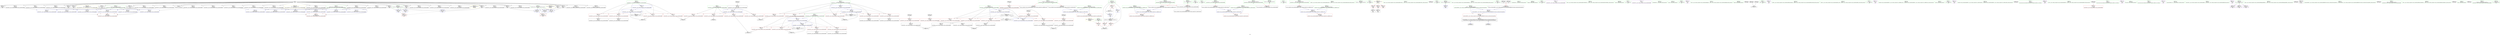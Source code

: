 digraph "SVFG" {
	label="SVFG";

	Node0x55e0c18171b0 [shape=record,color=grey,label="{NodeID: 0\nNullPtr}"];
	Node0x55e0c18171b0 -> Node0x55e0c197ceb0[style=solid];
	Node0x55e0c18171b0 -> Node0x55e0c197cfb0[style=solid];
	Node0x55e0c18171b0 -> Node0x55e0c197d080[style=solid];
	Node0x55e0c18171b0 -> Node0x55e0c197d150[style=solid];
	Node0x55e0c18171b0 -> Node0x55e0c197d220[style=solid];
	Node0x55e0c18171b0 -> Node0x55e0c197d2f0[style=solid];
	Node0x55e0c18171b0 -> Node0x55e0c197d3c0[style=solid];
	Node0x55e0c18171b0 -> Node0x55e0c197d490[style=solid];
	Node0x55e0c18171b0 -> Node0x55e0c197d560[style=solid];
	Node0x55e0c18171b0 -> Node0x55e0c197d630[style=solid];
	Node0x55e0c18171b0 -> Node0x55e0c197d700[style=solid];
	Node0x55e0c18171b0 -> Node0x55e0c197d7d0[style=solid];
	Node0x55e0c18171b0 -> Node0x55e0c197d8a0[style=solid];
	Node0x55e0c18171b0 -> Node0x55e0c197d970[style=solid];
	Node0x55e0c18171b0 -> Node0x55e0c197da40[style=solid];
	Node0x55e0c18171b0 -> Node0x55e0c197db10[style=solid];
	Node0x55e0c18171b0 -> Node0x55e0c197dbe0[style=solid];
	Node0x55e0c18171b0 -> Node0x55e0c197dcb0[style=solid];
	Node0x55e0c18171b0 -> Node0x55e0c197dd80[style=solid];
	Node0x55e0c18171b0 -> Node0x55e0c197de50[style=solid];
	Node0x55e0c18171b0 -> Node0x55e0c197df20[style=solid];
	Node0x55e0c18171b0 -> Node0x55e0c197dff0[style=solid];
	Node0x55e0c18171b0 -> Node0x55e0c197e0c0[style=solid];
	Node0x55e0c18171b0 -> Node0x55e0c197e190[style=solid];
	Node0x55e0c18171b0 -> Node0x55e0c197e260[style=solid];
	Node0x55e0c18171b0 -> Node0x55e0c197e330[style=solid];
	Node0x55e0c18171b0 -> Node0x55e0c197e400[style=solid];
	Node0x55e0c18171b0 -> Node0x55e0c197b410[style=solid];
	Node0x55e0c18171b0 -> Node0x55e0c197b4e0[style=solid];
	Node0x55e0c18171b0 -> Node0x55e0c197b5b0[style=solid];
	Node0x55e0c18171b0 -> Node0x55e0c197b680[style=solid];
	Node0x55e0c18171b0 -> Node0x55e0c197b750[style=solid];
	Node0x55e0c197e670 [shape=record,color=blue,label="{NodeID: 194\n36\<--234\ni12\<--inc62\n_Z5solveNSt7__cxx1112basic_stringIcSt11char_traitsIcESaIcEEE\n}"];
	Node0x55e0c197e670 -> Node0x55e0c1981da0[style=dashed];
	Node0x55e0c197e670 -> Node0x55e0c1981e70[style=dashed];
	Node0x55e0c197e670 -> Node0x55e0c1981f40[style=dashed];
	Node0x55e0c197e670 -> Node0x55e0c1982010[style=dashed];
	Node0x55e0c197e670 -> Node0x55e0c19820e0[style=dashed];
	Node0x55e0c197e670 -> Node0x55e0c197e670[style=dashed];
	Node0x55e0c197e670 -> Node0x55e0c199e7c0[style=dashed];
	Node0x55e0c197b020 [shape=record,color=black,label="{NodeID: 111\n144\<--143\nconv32\<--\n_Z5solveNSt7__cxx1112basic_stringIcSt11char_traitsIcESaIcEEE\n}"];
	Node0x55e0c197b020 -> Node0x55e0c198dff0[style=solid];
	Node0x55e0c19798f0 [shape=record,color=green,label="{NodeID: 28\n52\<--53\nref.tmp47\<--ref.tmp47_field_insensitive\n_Z5solveNSt7__cxx1112basic_stringIcSt11char_traitsIcESaIcEEE\n|{<s0>21|<s1>22}}"];
	Node0x55e0c19798f0:s0 -> Node0x55e0c19b3d10[style=solid,color=red];
	Node0x55e0c19798f0:s1 -> Node0x55e0c19b4150[style=solid,color=red];
	Node0x55e0c19817f0 [shape=record,color=red,label="{NodeID: 139\n115\<--32\n\<--mx\n_Z5solveNSt7__cxx1112basic_stringIcSt11char_traitsIcESaIcEEE\n}"];
	Node0x55e0c19817f0 -> Node0x55e0c197ae80[style=solid];
	Node0x55e0c197c300 [shape=record,color=green,label="{NodeID: 56\n327\<--328\ntc\<--tc_field_insensitive\nmain\n}"];
	Node0x55e0c197c300 -> Node0x55e0c1982f80[style=solid];
	Node0x55e0c197c300 -> Node0x55e0c1983050[style=solid];
	Node0x55e0c197c300 -> Node0x55e0c1983120[style=solid];
	Node0x55e0c197c300 -> Node0x55e0c197eb50[style=solid];
	Node0x55e0c197c300 -> Node0x55e0c197f100[style=solid];
	Node0x55e0c19b3f30 [shape=record,color=black,label="{NodeID: 416\n293 = PHI(54, )\n2nd arg _ZStplIcSt11char_traitsIcESaIcEENSt7__cxx1112basic_stringIT_T0_T1_EERKS8_OS8_ }"];
	Node0x55e0c19b3f30 -> Node0x55e0c197e9b0[style=solid];
	Node0x55e0c1982eb0 [shape=record,color=red,label="{NodeID: 167\n357\<--323\n\<--T\nmain\n}"];
	Node0x55e0c1982eb0 -> Node0x55e0c198e470[style=solid];
	Node0x55e0c197db10 [shape=record,color=black,label="{NodeID: 84\n214\<--3\n\<--dummyVal\n_Z5solveNSt7__cxx1112basic_stringIcSt11char_traitsIcESaIcEEE\n}"];
	Node0x55e0c197db10 -> Node0x55e0c1984230[style=solid];
	Node0x55e0c195d500 [shape=record,color=green,label="{NodeID: 1\n4\<--1\n.str\<--dummyObj\nGlob }"];
	Node0x55e0c197e740 [shape=record,color=blue,label="{NodeID: 195\n274\<--272\n__lhs.addr\<--__lhs\n_ZStplIcSt11char_traitsIcESaIcEENSt7__cxx1112basic_stringIT_T0_T1_EEOS8_RKS8_\n}"];
	Node0x55e0c197e740 -> Node0x55e0c1982b70[style=dashed];
	Node0x55e0c197b0f0 [shape=record,color=black,label="{NodeID: 112\n146\<--145\nconv33\<--\n_Z5solveNSt7__cxx1112basic_stringIcSt11char_traitsIcESaIcEEE\n}"];
	Node0x55e0c197b0f0 -> Node0x55e0c198dff0[style=solid];
	Node0x55e0c19799c0 [shape=record,color=green,label="{NodeID: 29\n54\<--55\nref.tmp48\<--ref.tmp48_field_insensitive\n_Z5solveNSt7__cxx1112basic_stringIcSt11char_traitsIcESaIcEEE\n|{<s0>20|<s1>21}}"];
	Node0x55e0c19799c0:s0 -> Node0x55e0c19b3470[style=solid,color=red];
	Node0x55e0c19799c0:s1 -> Node0x55e0c19b3f30[style=solid,color=red];
	Node0x55e0c19818c0 [shape=record,color=red,label="{NodeID: 140\n145\<--32\n\<--mx\n_Z5solveNSt7__cxx1112basic_stringIcSt11char_traitsIcESaIcEEE\n}"];
	Node0x55e0c19818c0 -> Node0x55e0c197b0f0[style=solid];
	Node0x55e0c197c3d0 [shape=record,color=green,label="{NodeID: 57\n329\<--330\nres\<--res_field_insensitive\nmain\n|{<s0>46}}"];
	Node0x55e0c197c3d0:s0 -> Node0x55e0c19b3470[style=solid,color=red];
	Node0x55e0c19b4040 [shape=record,color=black,label="{NodeID: 417\n271 = PHI(28, )\n0th arg _ZStplIcSt11char_traitsIcESaIcEENSt7__cxx1112basic_stringIT_T0_T1_EEOS8_RKS8_ }"];
	Node0x55e0c198d770 [shape=record,color=grey,label="{NodeID: 334\n415 = Binary(414, 65, )\n}"];
	Node0x55e0c198d770 -> Node0x55e0c197f100[style=solid];
	Node0x55e0c1982f80 [shape=record,color=red,label="{NodeID: 168\n356\<--327\n\<--tc\nmain\n}"];
	Node0x55e0c1982f80 -> Node0x55e0c198e470[style=solid];
	Node0x55e0c197dbe0 [shape=record,color=black,label="{NodeID: 85\n217\<--3\n\<--dummyVal\n_Z5solveNSt7__cxx1112basic_stringIcSt11char_traitsIcESaIcEEE\n}"];
	Node0x55e0c195d590 [shape=record,color=green,label="{NodeID: 2\n6\<--1\n.str.1\<--dummyObj\nGlob }"];
	Node0x55e0c197e810 [shape=record,color=blue,label="{NodeID: 196\n276\<--273\n__rhs.addr\<--__rhs\n_ZStplIcSt11char_traitsIcESaIcEENSt7__cxx1112basic_stringIT_T0_T1_EEOS8_RKS8_\n}"];
	Node0x55e0c197e810 -> Node0x55e0c1982c40[style=dashed];
	Node0x55e0c197b1c0 [shape=record,color=black,label="{NodeID: 113\n175\<--174\nconv38\<--\n_Z5solveNSt7__cxx1112basic_stringIcSt11char_traitsIcESaIcEEE\n}"];
	Node0x55e0c1979a90 [shape=record,color=green,label="{NodeID: 30\n56\<--57\nagg.tmp\<--agg.tmp_field_insensitive\n_Z5solveNSt7__cxx1112basic_stringIcSt11char_traitsIcESaIcEEE\n|{<s0>20}}"];
	Node0x55e0c1979a90:s0 -> Node0x55e0c19b37a0[style=solid,color=red];
	Node0x55e0c1981990 [shape=record,color=red,label="{NodeID: 141\n149\<--32\n\<--mx\n_Z5solveNSt7__cxx1112basic_stringIcSt11char_traitsIcESaIcEEE\n}"];
	Node0x55e0c197c4a0 [shape=record,color=green,label="{NodeID: 58\n331\<--332\nagg.tmp\<--agg.tmp_field_insensitive\nmain\n|{<s0>46}}"];
	Node0x55e0c197c4a0:s0 -> Node0x55e0c19b37a0[style=solid,color=red];
	Node0x55e0c19b4150 [shape=record,color=black,label="{NodeID: 418\n272 = PHI(52, )\n1st arg _ZStplIcSt11char_traitsIcESaIcEENSt7__cxx1112basic_stringIT_T0_T1_EEOS8_RKS8_ }"];
	Node0x55e0c19b4150 -> Node0x55e0c197e740[style=solid];
	Node0x55e0c198d870 [shape=record,color=grey,label="{NodeID: 335\n234 = Binary(233, 65, )\n}"];
	Node0x55e0c198d870 -> Node0x55e0c197e670[style=solid];
	Node0x55e0c1983050 [shape=record,color=red,label="{NodeID: 169\n404\<--327\n\<--tc\nmain\n}"];
	Node0x55e0c197dcb0 [shape=record,color=black,label="{NodeID: 86\n218\<--3\n\<--dummyVal\n_Z5solveNSt7__cxx1112basic_stringIcSt11char_traitsIcESaIcEEE\n}"];
	Node0x55e0c197dcb0 -> Node0x55e0c197e4d0[style=solid];
	Node0x55e0c195e9c0 [shape=record,color=green,label="{NodeID: 3\n8\<--1\n.str.2\<--dummyObj\nGlob }"];
	Node0x55e0c197e8e0 [shape=record,color=blue,label="{NodeID: 197\n294\<--292\n__lhs.addr\<--__lhs\n_ZStplIcSt11char_traitsIcESaIcEENSt7__cxx1112basic_stringIT_T0_T1_EERKS8_OS8_\n}"];
	Node0x55e0c197e8e0 -> Node0x55e0c1982d10[style=dashed];
	Node0x55e0c197b290 [shape=record,color=black,label="{NodeID: 114\n186\<--185\nconv49\<--\n_Z5solveNSt7__cxx1112basic_stringIcSt11char_traitsIcESaIcEEE\n}"];
	Node0x55e0c1979b60 [shape=record,color=green,label="{NodeID: 31\n59\<--60\n_ZNKSt7__cxx1112basic_stringIcSt11char_traitsIcESaIcEE4sizeEv\<--_ZNKSt7__cxx1112basic_stringIcSt11char_traitsIcESaIcEE4sizeEv_field_insensitive\n}"];
	Node0x55e0c1981a60 [shape=record,color=red,label="{NodeID: 142\n80\<--34\n\<--i\n_Z5solveNSt7__cxx1112basic_stringIcSt11char_traitsIcESaIcEEE\n}"];
	Node0x55e0c1981a60 -> Node0x55e0c198e8f0[style=solid];
	Node0x55e0c197c570 [shape=record,color=green,label="{NodeID: 59\n333\<--334\nref.tmp\<--ref.tmp_field_insensitive\nmain\n}"];
	Node0x55e0c19b4260 [shape=record,color=black,label="{NodeID: 419\n273 = PHI(46, )\n2nd arg _ZStplIcSt11char_traitsIcESaIcEENSt7__cxx1112basic_stringIT_T0_T1_EEOS8_RKS8_ }"];
	Node0x55e0c19b4260 -> Node0x55e0c197e810[style=solid];
	Node0x55e0c198d9f0 [shape=record,color=grey,label="{NodeID: 336\n182 = Binary(181, 65, )\n}"];
	Node0x55e0c198d9f0 -> Node0x55e0c1983ef0[style=solid];
	Node0x55e0c1983120 [shape=record,color=red,label="{NodeID: 170\n414\<--327\n\<--tc\nmain\n}"];
	Node0x55e0c1983120 -> Node0x55e0c198d770[style=solid];
	Node0x55e0c197dd80 [shape=record,color=black,label="{NodeID: 87\n220\<--3\n\<--dummyVal\n_Z5solveNSt7__cxx1112basic_stringIcSt11char_traitsIcESaIcEEE\n}"];
	Node0x55e0c197dd80 -> Node0x55e0c197e5a0[style=solid];
	Node0x55e0c195ea50 [shape=record,color=green,label="{NodeID: 4\n10\<--1\nstdin\<--dummyObj\nGlob }"];
	Node0x55e0c199e7c0 [shape=record,color=black,label="{NodeID: 364\nMR_8V_2 = PHI(MR_8V_4, MR_8V_1, )\npts\{37 \}\n}"];
	Node0x55e0c197e9b0 [shape=record,color=blue,label="{NodeID: 198\n296\<--293\n__rhs.addr\<--__rhs\n_ZStplIcSt11char_traitsIcESaIcEENSt7__cxx1112basic_stringIT_T0_T1_EERKS8_OS8_\n}"];
	Node0x55e0c197e9b0 -> Node0x55e0c1982de0[style=dashed];
	Node0x55e0c19804f0 [shape=record,color=black,label="{NodeID: 115\n343\<--340\ncall\<--\nmain\n}"];
	Node0x55e0c1979c60 [shape=record,color=green,label="{NodeID: 32\n68\<--69\n_ZNSt7__cxx1112basic_stringIcSt11char_traitsIcESaIcEEC1EOS4_\<--_ZNSt7__cxx1112basic_stringIcSt11char_traitsIcESaIcEEC1EOS4__field_insensitive\n}"];
	Node0x55e0c1981b30 [shape=record,color=red,label="{NodeID: 143\n84\<--34\n\<--i\n_Z5solveNSt7__cxx1112basic_stringIcSt11char_traitsIcESaIcEEE\n}"];
	Node0x55e0c1981b30 -> Node0x55e0c197b9c0[style=solid];
	Node0x55e0c197c640 [shape=record,color=green,label="{NodeID: 60\n335\<--336\nexn.slot\<--exn.slot_field_insensitive\nmain\n}"];
	Node0x55e0c197c640 -> Node0x55e0c19831f0[style=solid];
	Node0x55e0c197c640 -> Node0x55e0c197ec20[style=solid];
	Node0x55e0c197c640 -> Node0x55e0c197edc0[style=solid];
	Node0x55e0c197c640 -> Node0x55e0c197ef60[style=solid];
	Node0x55e0c19b4ee0 [shape=record,color=black,label="{NodeID: 420\n409 = PHI()\n}"];
	Node0x55e0c198db70 [shape=record,color=grey,label="{NodeID: 337\n101 = Binary(100, 65, )\n}"];
	Node0x55e0c198db70 -> Node0x55e0c19837a0[style=solid];
	Node0x55e0c19831f0 [shape=record,color=red,label="{NodeID: 171\n419\<--335\nexn\<--exn.slot\nmain\n}"];
	Node0x55e0c197de50 [shape=record,color=black,label="{NodeID: 88\n244\<--3\nlpad.val\<--dummyVal\n_Z5solveNSt7__cxx1112basic_stringIcSt11char_traitsIcESaIcEEE\n}"];
	Node0x55e0c195f0c0 [shape=record,color=green,label="{NodeID: 5\n11\<--1\n.str.3\<--dummyObj\nGlob }"];
	Node0x55e0c199ecc0 [shape=record,color=black,label="{NodeID: 365\nMR_4V_2 = PHI(MR_4V_4, MR_4V_1, )\npts\{33 \}\n}"];
	Node0x55e0c197ea80 [shape=record,color=blue,label="{NodeID: 199\n319\<--78\nretval\<--\nmain\n}"];
	Node0x55e0c1980580 [shape=record,color=black,label="{NodeID: 116\n349\<--346\ncall1\<--\nmain\n}"];
	Node0x55e0c1979d60 [shape=record,color=green,label="{NodeID: 33\n73\<--74\n_ZNSt7__cxx1112basic_stringIcSt11char_traitsIcESaIcEEixEm\<--_ZNSt7__cxx1112basic_stringIcSt11char_traitsIcESaIcEEixEm_field_insensitive\n}"];
	Node0x55e0c1981c00 [shape=record,color=red,label="{NodeID: 144\n93\<--34\n\<--i\n_Z5solveNSt7__cxx1112basic_stringIcSt11char_traitsIcESaIcEEE\n}"];
	Node0x55e0c1981c00 -> Node0x55e0c197ac10[style=solid];
	Node0x55e0c197c710 [shape=record,color=green,label="{NodeID: 61\n337\<--338\nehselector.slot\<--ehselector.slot_field_insensitive\nmain\n}"];
	Node0x55e0c197c710 -> Node0x55e0c19832c0[style=solid];
	Node0x55e0c197c710 -> Node0x55e0c197ecf0[style=solid];
	Node0x55e0c197c710 -> Node0x55e0c197ee90[style=solid];
	Node0x55e0c197c710 -> Node0x55e0c197f030[style=solid];
	Node0x55e0c19b4fe0 [shape=record,color=black,label="{NodeID: 421\n142 = PHI()\n}"];
	Node0x55e0c19b4fe0 -> Node0x55e0c19829d0[style=solid];
	Node0x55e0c198dcf0 [shape=record,color=grey,label="{NodeID: 338\n91 = cmp(88, 90, )\n}"];
	Node0x55e0c19832c0 [shape=record,color=red,label="{NodeID: 172\n420\<--337\nsel\<--ehselector.slot\nmain\n}"];
	Node0x55e0c197df20 [shape=record,color=black,label="{NodeID: 89\n245\<--3\nlpad.val64\<--dummyVal\n_Z5solveNSt7__cxx1112basic_stringIcSt11char_traitsIcESaIcEEE\n}"];
	Node0x55e0c195f150 [shape=record,color=green,label="{NodeID: 6\n13\<--1\n.str.4\<--dummyObj\nGlob }"];
	Node0x55e0c199f1c0 [shape=record,color=black,label="{NodeID: 366\nMR_6V_2 = PHI(MR_6V_4, MR_6V_1, )\npts\{35 \}\n}"];
	Node0x55e0c197eb50 [shape=record,color=blue,label="{NodeID: 200\n327\<--65\ntc\<--\nmain\n}"];
	Node0x55e0c197eb50 -> Node0x55e0c19a0fc0[style=dashed];
	Node0x55e0c1980610 [shape=record,color=black,label="{NodeID: 117\n442\<--447\n_ZSt4moveIRNSt7__cxx1112basic_stringIcSt11char_traitsIcESaIcEEEEONSt16remove_referenceIT_E4typeEOS8__ret\<--\n_ZSt4moveIRNSt7__cxx1112basic_stringIcSt11char_traitsIcESaIcEEEEONSt16remove_referenceIT_E4typeEOS8_\n|{<s0>35|<s1>38}}"];
	Node0x55e0c1980610:s0 -> Node0x55e0c19b5ad0[style=solid,color=blue];
	Node0x55e0c1980610:s1 -> Node0x55e0c19b5d10[style=solid,color=blue];
	Node0x55e0c1979e60 [shape=record,color=green,label="{NodeID: 34\n120\<--121\n_ZNSaIcEC1Ev\<--_ZNSaIcEC1Ev_field_insensitive\n}"];
	Node0x55e0c1981cd0 [shape=record,color=red,label="{NodeID: 145\n100\<--34\n\<--i\n_Z5solveNSt7__cxx1112basic_stringIcSt11char_traitsIcESaIcEEE\n}"];
	Node0x55e0c1981cd0 -> Node0x55e0c198db70[style=solid];
	Node0x55e0c197c7e0 [shape=record,color=green,label="{NodeID: 62\n344\<--345\nfreopen\<--freopen_field_insensitive\n}"];
	Node0x55e0c19b5140 [shape=record,color=black,label="{NodeID: 422\n58 = PHI()\n}"];
	Node0x55e0c19b5140 -> Node0x55e0c197b820[style=solid];
	Node0x55e0c198de70 [shape=record,color=grey,label="{NodeID: 339\n117 = cmp(114, 116, )\n}"];
	Node0x55e0c1983390 [shape=record,color=red,label="{NodeID: 173\n447\<--444\n\<--__t.addr\n_ZSt4moveIRNSt7__cxx1112basic_stringIcSt11char_traitsIcESaIcEEEEONSt16remove_referenceIT_E4typeEOS8_\n}"];
	Node0x55e0c1983390 -> Node0x55e0c1980610[style=solid];
	Node0x55e0c197dff0 [shape=record,color=black,label="{NodeID: 90\n382\<--3\n\<--dummyVal\nmain\n}"];
	Node0x55e0c195e370 [shape=record,color=green,label="{NodeID: 7\n15\<--1\nstdout\<--dummyObj\nGlob }"];
	Node0x55e0c199f6c0 [shape=record,color=black,label="{NodeID: 367\nMR_14V_2 = PHI(MR_14V_4, MR_14V_1, )\npts\{51 \}\n}"];
	Node0x55e0c197ec20 [shape=record,color=blue,label="{NodeID: 201\n335\<--383\nexn.slot\<--\nmain\n}"];
	Node0x55e0c197ec20 -> Node0x55e0c19831f0[style=dashed];
	Node0x55e0c19806e0 [shape=record,color=purple,label="{NodeID: 118\n122\<--4\n\<--.str\n_Z5solveNSt7__cxx1112basic_stringIcSt11char_traitsIcESaIcEEE\n}"];
	Node0x55e0c1979f60 [shape=record,color=green,label="{NodeID: 35\n124\<--125\n_ZNSt7__cxx1112basic_stringIcSt11char_traitsIcESaIcEEC1EPKcRKS3_\<--_ZNSt7__cxx1112basic_stringIcSt11char_traitsIcESaIcEEC1EPKcRKS3__field_insensitive\n}"];
	Node0x55e0c1981da0 [shape=record,color=red,label="{NodeID: 146\n106\<--36\n\<--i12\n_Z5solveNSt7__cxx1112basic_stringIcSt11char_traitsIcESaIcEEE\n}"];
	Node0x55e0c1981da0 -> Node0x55e0c198e5f0[style=solid];
	Node0x55e0c197c8e0 [shape=record,color=green,label="{NodeID: 63\n352\<--353\nscanf\<--scanf_field_insensitive\n}"];
	Node0x55e0c19b5240 [shape=record,color=black,label="{NodeID: 423\n71 = PHI()\n}"];
	Node0x55e0c19b5240 -> Node0x55e0c1982690[style=solid];
	Node0x55e0c198dff0 [shape=record,color=grey,label="{NodeID: 340\n147 = cmp(144, 146, )\n}"];
	Node0x55e0c1983460 [shape=record,color=blue,label="{NodeID: 174\n30\<--61\nlen\<--conv\n_Z5solveNSt7__cxx1112basic_stringIcSt11char_traitsIcESaIcEEE\n}"];
	Node0x55e0c1983460 -> Node0x55e0c19813e0[style=dashed];
	Node0x55e0c1983460 -> Node0x55e0c19814b0[style=dashed];
	Node0x55e0c1983460 -> Node0x55e0c1981580[style=dashed];
	Node0x55e0c1983460 -> Node0x55e0c1981650[style=dashed];
	Node0x55e0c197e0c0 [shape=record,color=black,label="{NodeID: 91\n383\<--3\n\<--dummyVal\nmain\n}"];
	Node0x55e0c197e0c0 -> Node0x55e0c197ec20[style=solid];
	Node0x55e0c195e400 [shape=record,color=green,label="{NodeID: 8\n16\<--1\n.str.5\<--dummyObj\nGlob }"];
	Node0x55e0c199fbc0 [shape=record,color=black,label="{NodeID: 368\nMR_4V_6 = PHI(MR_4V_5, MR_4V_4, )\npts\{33 \}\n}"];
	Node0x55e0c199fbc0 -> Node0x55e0c1981720[style=dashed];
	Node0x55e0c199fbc0 -> Node0x55e0c19817f0[style=dashed];
	Node0x55e0c199fbc0 -> Node0x55e0c19818c0[style=dashed];
	Node0x55e0c199fbc0 -> Node0x55e0c1981990[style=dashed];
	Node0x55e0c199fbc0 -> Node0x55e0c19836d0[style=dashed];
	Node0x55e0c199fbc0 -> Node0x55e0c199ecc0[style=dashed];
	Node0x55e0c199fbc0 -> Node0x55e0c199fbc0[style=dashed];
	Node0x55e0c197ecf0 [shape=record,color=blue,label="{NodeID: 202\n337\<--385\nehselector.slot\<--\nmain\n}"];
	Node0x55e0c197ecf0 -> Node0x55e0c19832c0[style=dashed];
	Node0x55e0c19807b0 [shape=record,color=purple,label="{NodeID: 119\n130\<--4\n\<--.str\n_Z5solveNSt7__cxx1112basic_stringIcSt11char_traitsIcESaIcEEE\n}"];
	Node0x55e0c197a060 [shape=record,color=green,label="{NodeID: 36\n127\<--128\n_ZNSaIcED1Ev\<--_ZNSaIcED1Ev_field_insensitive\n}"];
	Node0x55e0c1981e70 [shape=record,color=red,label="{NodeID: 147\n110\<--36\n\<--i12\n_Z5solveNSt7__cxx1112basic_stringIcSt11char_traitsIcESaIcEEE\n}"];
	Node0x55e0c1981e70 -> Node0x55e0c197ace0[style=solid];
	Node0x55e0c197c9e0 [shape=record,color=green,label="{NodeID: 64\n372\<--373\nstrlen\<--strlen_field_insensitive\n}"];
	Node0x55e0c19b5340 [shape=record,color=black,label="{NodeID: 424\n112 = PHI()\n}"];
	Node0x55e0c19b5340 -> Node0x55e0c1982900[style=solid];
	Node0x55e0c198e170 [shape=record,color=grey,label="{NodeID: 341\n138 = cmp(136, 137, )\n}"];
	Node0x55e0c1983530 [shape=record,color=blue,label="{NodeID: 175\n32\<--75\nmx\<--\n_Z5solveNSt7__cxx1112basic_stringIcSt11char_traitsIcESaIcEEE\n}"];
	Node0x55e0c1983530 -> Node0x55e0c1981720[style=dashed];
	Node0x55e0c1983530 -> Node0x55e0c19817f0[style=dashed];
	Node0x55e0c1983530 -> Node0x55e0c19818c0[style=dashed];
	Node0x55e0c1983530 -> Node0x55e0c1981990[style=dashed];
	Node0x55e0c1983530 -> Node0x55e0c19836d0[style=dashed];
	Node0x55e0c1983530 -> Node0x55e0c199ecc0[style=dashed];
	Node0x55e0c1983530 -> Node0x55e0c199fbc0[style=dashed];
	Node0x55e0c197e190 [shape=record,color=black,label="{NodeID: 92\n385\<--3\n\<--dummyVal\nmain\n}"];
	Node0x55e0c197e190 -> Node0x55e0c197ecf0[style=solid];
	Node0x55e0c195e490 [shape=record,color=green,label="{NodeID: 9\n18\<--1\n.str.6\<--dummyObj\nGlob }"];
	Node0x55e0c197edc0 [shape=record,color=blue,label="{NodeID: 203\n335\<--389\nexn.slot\<--\nmain\n}"];
	Node0x55e0c197edc0 -> Node0x55e0c19831f0[style=dashed];
	Node0x55e0c1980880 [shape=record,color=purple,label="{NodeID: 120\n341\<--6\n\<--.str.1\nmain\n}"];
	Node0x55e0c197a160 [shape=record,color=green,label="{NodeID: 37\n151\<--152\n_ZNSt7__cxx1112basic_stringIcSt11char_traitsIcESaIcEEpLEc\<--_ZNSt7__cxx1112basic_stringIcSt11char_traitsIcESaIcEEpLEc_field_insensitive\n}"];
	Node0x55e0c1981f40 [shape=record,color=red,label="{NodeID: 148\n133\<--36\n\<--i12\n_Z5solveNSt7__cxx1112basic_stringIcSt11char_traitsIcESaIcEEE\n}"];
	Node0x55e0c1981f40 -> Node0x55e0c1983940[style=solid];
	Node0x55e0c197cae0 [shape=record,color=green,label="{NodeID: 65\n379\<--380\nfprintf\<--fprintf_field_insensitive\n}"];
	Node0x55e0c19b5440 [shape=record,color=black,label="{NodeID: 425\n178 = PHI()\n}"];
	Node0x55e0c198e2f0 [shape=record,color=grey,label="{NodeID: 342\n374 = cmp(369, 371, )\n}"];
	Node0x55e0c1983600 [shape=record,color=blue,label="{NodeID: 176\n34\<--78\ni\<--\n_Z5solveNSt7__cxx1112basic_stringIcSt11char_traitsIcESaIcEEE\n}"];
	Node0x55e0c1983600 -> Node0x55e0c1981a60[style=dashed];
	Node0x55e0c1983600 -> Node0x55e0c1981b30[style=dashed];
	Node0x55e0c1983600 -> Node0x55e0c1981c00[style=dashed];
	Node0x55e0c1983600 -> Node0x55e0c1981cd0[style=dashed];
	Node0x55e0c1983600 -> Node0x55e0c19837a0[style=dashed];
	Node0x55e0c1983600 -> Node0x55e0c199f1c0[style=dashed];
	Node0x55e0c197e260 [shape=record,color=black,label="{NodeID: 93\n388\<--3\n\<--dummyVal\nmain\n}"];
	Node0x55e0c1978300 [shape=record,color=green,label="{NodeID: 10\n20\<--1\nstderr\<--dummyObj\nGlob }"];
	Node0x55e0c197ee90 [shape=record,color=blue,label="{NodeID: 204\n337\<--391\nehselector.slot\<--\nmain\n}"];
	Node0x55e0c197ee90 -> Node0x55e0c19832c0[style=dashed];
	Node0x55e0c1980950 [shape=record,color=purple,label="{NodeID: 121\n342\<--8\n\<--.str.2\nmain\n}"];
	Node0x55e0c197a260 [shape=record,color=green,label="{NodeID: 38\n188\<--189\n_ZNKSt7__cxx1112basic_stringIcSt11char_traitsIcESaIcEE6substrEmm\<--_ZNKSt7__cxx1112basic_stringIcSt11char_traitsIcESaIcEE6substrEmm_field_insensitive\n}"];
	Node0x55e0c1982010 [shape=record,color=red,label="{NodeID: 149\n185\<--36\n\<--i12\n_Z5solveNSt7__cxx1112basic_stringIcSt11char_traitsIcESaIcEEE\n}"];
	Node0x55e0c1982010 -> Node0x55e0c197b290[style=solid];
	Node0x55e0c197cbe0 [shape=record,color=green,label="{NodeID: 66\n406\<--407\n_ZNKSt7__cxx1112basic_stringIcSt11char_traitsIcESaIcEE5c_strEv\<--_ZNKSt7__cxx1112basic_stringIcSt11char_traitsIcESaIcEE5c_strEv_field_insensitive\n}"];
	Node0x55e0c19b5510 [shape=record,color=black,label="{NodeID: 426\n86 = PHI()\n}"];
	Node0x55e0c19b5510 -> Node0x55e0c1982760[style=solid];
	Node0x55e0c198e470 [shape=record,color=grey,label="{NodeID: 343\n358 = cmp(356, 357, )\n}"];
	Node0x55e0c19836d0 [shape=record,color=blue,label="{NodeID: 177\n32\<--96\nmx\<--\n_Z5solveNSt7__cxx1112basic_stringIcSt11char_traitsIcESaIcEEE\n}"];
	Node0x55e0c19836d0 -> Node0x55e0c199fbc0[style=dashed];
	Node0x55e0c197e330 [shape=record,color=black,label="{NodeID: 94\n389\<--3\n\<--dummyVal\nmain\n}"];
	Node0x55e0c197e330 -> Node0x55e0c197edc0[style=solid];
	Node0x55e0c1978400 [shape=record,color=green,label="{NodeID: 11\n21\<--1\n.str.7\<--dummyObj\nGlob }"];
	Node0x55e0c197ef60 [shape=record,color=blue,label="{NodeID: 205\n335\<--398\nexn.slot\<--\nmain\n}"];
	Node0x55e0c197ef60 -> Node0x55e0c19831f0[style=dashed];
	Node0x55e0c1980a20 [shape=record,color=purple,label="{NodeID: 122\n347\<--11\n\<--.str.3\nmain\n}"];
	Node0x55e0c197a360 [shape=record,color=green,label="{NodeID: 39\n192\<--193\n_ZStplIcSt11char_traitsIcESaIcEENSt7__cxx1112basic_stringIT_T0_T1_EERKS8_OS8_\<--_ZStplIcSt11char_traitsIcESaIcEENSt7__cxx1112basic_stringIT_T0_T1_EERKS8_OS8__field_insensitive\n}"];
	Node0x55e0c19820e0 [shape=record,color=red,label="{NodeID: 150\n233\<--36\n\<--i12\n_Z5solveNSt7__cxx1112basic_stringIcSt11char_traitsIcESaIcEEE\n}"];
	Node0x55e0c19820e0 -> Node0x55e0c198d870[style=solid];
	Node0x55e0c197cce0 [shape=record,color=green,label="{NodeID: 67\n410\<--411\nprintf\<--printf_field_insensitive\n}"];
	Node0x55e0c19b5640 [shape=record,color=black,label="{NodeID: 427\n95 = PHI()\n}"];
	Node0x55e0c19b5640 -> Node0x55e0c1982830[style=solid];
	Node0x55e0c198e5f0 [shape=record,color=grey,label="{NodeID: 344\n108 = cmp(106, 107, )\n}"];
	Node0x55e0c19837a0 [shape=record,color=blue,label="{NodeID: 178\n34\<--101\ni\<--inc\n_Z5solveNSt7__cxx1112basic_stringIcSt11char_traitsIcESaIcEEE\n}"];
	Node0x55e0c19837a0 -> Node0x55e0c1981a60[style=dashed];
	Node0x55e0c19837a0 -> Node0x55e0c1981b30[style=dashed];
	Node0x55e0c19837a0 -> Node0x55e0c1981c00[style=dashed];
	Node0x55e0c19837a0 -> Node0x55e0c1981cd0[style=dashed];
	Node0x55e0c19837a0 -> Node0x55e0c19837a0[style=dashed];
	Node0x55e0c19837a0 -> Node0x55e0c199f1c0[style=dashed];
	Node0x55e0c197e400 [shape=record,color=black,label="{NodeID: 95\n391\<--3\n\<--dummyVal\nmain\n}"];
	Node0x55e0c197e400 -> Node0x55e0c197ee90[style=solid];
	Node0x55e0c1978cf0 [shape=record,color=green,label="{NodeID: 12\n23\<--1\n.str.8\<--dummyObj\nGlob }"];
	Node0x55e0c19a0fc0 [shape=record,color=black,label="{NodeID: 372\nMR_30V_3 = PHI(MR_30V_4, MR_30V_2, )\npts\{328 \}\n}"];
	Node0x55e0c19a0fc0 -> Node0x55e0c1982f80[style=dashed];
	Node0x55e0c19a0fc0 -> Node0x55e0c1983050[style=dashed];
	Node0x55e0c19a0fc0 -> Node0x55e0c1983120[style=dashed];
	Node0x55e0c19a0fc0 -> Node0x55e0c197f100[style=dashed];
	Node0x55e0c197f030 [shape=record,color=blue,label="{NodeID: 206\n337\<--400\nehselector.slot\<--\nmain\n}"];
	Node0x55e0c197f030 -> Node0x55e0c19832c0[style=dashed];
	Node0x55e0c1980af0 [shape=record,color=purple,label="{NodeID: 123\n348\<--13\n\<--.str.4\nmain\n}"];
	Node0x55e0c197a460 [shape=record,color=green,label="{NodeID: 40\n195\<--196\n_ZStplIcSt11char_traitsIcESaIcEENSt7__cxx1112basic_stringIT_T0_T1_EEOS8_RKS8_\<--_ZStplIcSt11char_traitsIcESaIcEENSt7__cxx1112basic_stringIT_T0_T1_EEOS8_RKS8__field_insensitive\n}"];
	Node0x55e0c19821b0 [shape=record,color=red,label="{NodeID: 151\n242\<--42\nexn\<--exn.slot\n_Z5solveNSt7__cxx1112basic_stringIcSt11char_traitsIcESaIcEEE\n}"];
	Node0x55e0c197cde0 [shape=record,color=green,label="{NodeID: 68\n444\<--445\n__t.addr\<--__t.addr_field_insensitive\n_ZSt4moveIRNSt7__cxx1112basic_stringIcSt11char_traitsIcESaIcEEEEONSt16remove_referenceIT_E4typeEOS8_\n}"];
	Node0x55e0c197cde0 -> Node0x55e0c1983390[style=solid];
	Node0x55e0c197cde0 -> Node0x55e0c197f1d0[style=solid];
	Node0x55e0c19b5740 [shape=record,color=black,label="{NodeID: 428\n150 = PHI()\n}"];
	Node0x55e0c198e770 [shape=record,color=grey,label="{NodeID: 345\n64 = cmp(63, 65, )\n}"];
	Node0x55e0c1983870 [shape=record,color=blue,label="{NodeID: 179\n36\<--78\ni12\<--\n_Z5solveNSt7__cxx1112basic_stringIcSt11char_traitsIcESaIcEEE\n}"];
	Node0x55e0c1983870 -> Node0x55e0c1981da0[style=dashed];
	Node0x55e0c1983870 -> Node0x55e0c1981e70[style=dashed];
	Node0x55e0c1983870 -> Node0x55e0c1981f40[style=dashed];
	Node0x55e0c1983870 -> Node0x55e0c1982010[style=dashed];
	Node0x55e0c1983870 -> Node0x55e0c19820e0[style=dashed];
	Node0x55e0c1983870 -> Node0x55e0c197e670[style=dashed];
	Node0x55e0c1983870 -> Node0x55e0c199e7c0[style=dashed];
	Node0x55e0c197b410 [shape=record,color=black,label="{NodeID: 96\n397\<--3\n\<--dummyVal\nmain\n}"];
	Node0x55e0c1978d80 [shape=record,color=green,label="{NodeID: 13\n65\<--1\n\<--dummyObj\nCan only get source location for instruction, argument, global var or function.}"];
	Node0x55e0c1792020 [shape=record,color=yellow,style=double,label="{NodeID: 373\n24V_1 = ENCHI(MR_24V_0)\npts\{1 \}\nFun[main]}"];
	Node0x55e0c1792020 -> Node0x55e0c1981170[style=dashed];
	Node0x55e0c1792020 -> Node0x55e0c1981240[style=dashed];
	Node0x55e0c1792020 -> Node0x55e0c1981310[style=dashed];
	Node0x55e0c197f100 [shape=record,color=blue,label="{NodeID: 207\n327\<--415\ntc\<--inc\nmain\n}"];
	Node0x55e0c197f100 -> Node0x55e0c19a0fc0[style=dashed];
	Node0x55e0c1980bc0 [shape=record,color=purple,label="{NodeID: 124\n350\<--16\n\<--.str.5\nmain\n}"];
	Node0x55e0c197a560 [shape=record,color=green,label="{NodeID: 41\n198\<--199\n_ZNSt7__cxx1112basic_stringIcSt11char_traitsIcESaIcEED1Ev\<--_ZNSt7__cxx1112basic_stringIcSt11char_traitsIcESaIcEED1Ev_field_insensitive\n}"];
	Node0x55e0c1982280 [shape=record,color=red,label="{NodeID: 152\n243\<--44\nsel\<--ehselector.slot\n_Z5solveNSt7__cxx1112basic_stringIcSt11char_traitsIcESaIcEEE\n}"];
	Node0x55e0c197ceb0 [shape=record,color=black,label="{NodeID: 69\n2\<--3\ndummyVal\<--dummyVal\n}"];
	Node0x55e0c19b5810 [shape=record,color=black,label="{NodeID: 429\n176 = PHI()\n}"];
	Node0x55e0c19b5810 -> Node0x55e0c1982aa0[style=solid];
	Node0x55e0c198e8f0 [shape=record,color=grey,label="{NodeID: 346\n82 = cmp(80, 81, )\n}"];
	Node0x55e0c1983940 [shape=record,color=blue,label="{NodeID: 180\n50\<--133\nj\<--\n_Z5solveNSt7__cxx1112basic_stringIcSt11char_traitsIcESaIcEEE\n}"];
	Node0x55e0c1983940 -> Node0x55e0c1982350[style=dashed];
	Node0x55e0c1983940 -> Node0x55e0c1982420[style=dashed];
	Node0x55e0c1983940 -> Node0x55e0c19824f0[style=dashed];
	Node0x55e0c1983940 -> Node0x55e0c19825c0[style=dashed];
	Node0x55e0c1983940 -> Node0x55e0c1983ef0[style=dashed];
	Node0x55e0c1983940 -> Node0x55e0c199f6c0[style=dashed];
	Node0x55e0c197b4e0 [shape=record,color=black,label="{NodeID: 97\n398\<--3\n\<--dummyVal\nmain\n}"];
	Node0x55e0c197b4e0 -> Node0x55e0c197ef60[style=solid];
	Node0x55e0c1978e10 [shape=record,color=green,label="{NodeID: 14\n72\<--1\n\<--dummyObj\nCan only get source location for instruction, argument, global var or function.}"];
	Node0x55e0c197f1d0 [shape=record,color=blue,label="{NodeID: 208\n444\<--443\n__t.addr\<--__t\n_ZSt4moveIRNSt7__cxx1112basic_stringIcSt11char_traitsIcESaIcEEEEONSt16remove_referenceIT_E4typeEOS8_\n}"];
	Node0x55e0c197f1d0 -> Node0x55e0c1983390[style=dashed];
	Node0x55e0c1980c90 [shape=record,color=purple,label="{NodeID: 125\n361\<--18\n\<--.str.6\nmain\n}"];
	Node0x55e0c197a660 [shape=record,color=green,label="{NodeID: 42\n238\<--239\nllvm.trap\<--llvm.trap_field_insensitive\n}"];
	Node0x55e0c1982350 [shape=record,color=red,label="{NodeID: 153\n136\<--50\n\<--j\n_Z5solveNSt7__cxx1112basic_stringIcSt11char_traitsIcESaIcEEE\n}"];
	Node0x55e0c1982350 -> Node0x55e0c198e170[style=solid];
	Node0x55e0c197cfb0 [shape=record,color=black,label="{NodeID: 70\n154\<--3\n\<--dummyVal\n_Z5solveNSt7__cxx1112basic_stringIcSt11char_traitsIcESaIcEEE\n}"];
	Node0x55e0c19b5940 [shape=record,color=black,label="{NodeID: 430\n282 = PHI()\n|{<s0>35}}"];
	Node0x55e0c19b5940:s0 -> Node0x55e0c19b12f0[style=solid,color=red];
	Node0x55e0c1983a10 [shape=record,color=blue,label="{NodeID: 181\n42\<--155\nexn.slot\<--\n_Z5solveNSt7__cxx1112basic_stringIcSt11char_traitsIcESaIcEEE\n}"];
	Node0x55e0c1983a10 -> Node0x55e0c19821b0[style=dashed];
	Node0x55e0c197b5b0 [shape=record,color=black,label="{NodeID: 98\n400\<--3\n\<--dummyVal\nmain\n}"];
	Node0x55e0c197b5b0 -> Node0x55e0c197f030[style=solid];
	Node0x55e0c1978ea0 [shape=record,color=green,label="{NodeID: 15\n78\<--1\n\<--dummyObj\nCan only get source location for instruction, argument, global var or function.}"];
	Node0x55e0c19a2010 [shape=record,color=yellow,style=double,label="{NodeID: 375\n28V_1 = ENCHI(MR_28V_0)\npts\{324 \}\nFun[main]}"];
	Node0x55e0c19a2010 -> Node0x55e0c1982eb0[style=dashed];
	Node0x55e0c1980d60 [shape=record,color=purple,label="{NodeID: 126\n377\<--21\n\<--.str.7\nmain\n}"];
	Node0x55e0c197a760 [shape=record,color=green,label="{NodeID: 43\n261\<--262\n__gxx_personality_v0\<--__gxx_personality_v0_field_insensitive\n}"];
	Node0x55e0c1982420 [shape=record,color=red,label="{NodeID: 154\n140\<--50\n\<--j\n_Z5solveNSt7__cxx1112basic_stringIcSt11char_traitsIcESaIcEEE\n}"];
	Node0x55e0c1982420 -> Node0x55e0c197af50[style=solid];
	Node0x55e0c197d080 [shape=record,color=black,label="{NodeID: 71\n155\<--3\n\<--dummyVal\n_Z5solveNSt7__cxx1112basic_stringIcSt11char_traitsIcESaIcEEE\n}"];
	Node0x55e0c197d080 -> Node0x55e0c1983a10[style=solid];
	Node0x55e0c19b5ad0 [shape=record,color=black,label="{NodeID: 431\n285 = PHI(442, )\n}"];
	Node0x55e0c1983ae0 [shape=record,color=blue,label="{NodeID: 182\n44\<--157\nehselector.slot\<--\n_Z5solveNSt7__cxx1112basic_stringIcSt11char_traitsIcESaIcEEE\n}"];
	Node0x55e0c1983ae0 -> Node0x55e0c1982280[style=dashed];
	Node0x55e0c197b680 [shape=record,color=black,label="{NodeID: 99\n421\<--3\nlpad.val\<--dummyVal\nmain\n}"];
	Node0x55e0c1978f30 [shape=record,color=green,label="{NodeID: 16\n25\<--26\n_Z5solveNSt7__cxx1112basic_stringIcSt11char_traitsIcESaIcEEE\<--_Z5solveNSt7__cxx1112basic_stringIcSt11char_traitsIcESaIcEEE_field_insensitive\n}"];
	Node0x55e0c1980e30 [shape=record,color=purple,label="{NodeID: 127\n408\<--23\n\<--.str.8\nmain\n}"];
	Node0x55e0c197a860 [shape=record,color=green,label="{NodeID: 44\n274\<--275\n__lhs.addr\<--__lhs.addr_field_insensitive\n_ZStplIcSt11char_traitsIcESaIcEENSt7__cxx1112basic_stringIT_T0_T1_EEOS8_RKS8_\n}"];
	Node0x55e0c197a860 -> Node0x55e0c1982b70[style=solid];
	Node0x55e0c197a860 -> Node0x55e0c197e740[style=solid];
	Node0x55e0c19824f0 [shape=record,color=red,label="{NodeID: 155\n174\<--50\n\<--j\n_Z5solveNSt7__cxx1112basic_stringIcSt11char_traitsIcESaIcEEE\n}"];
	Node0x55e0c19824f0 -> Node0x55e0c197b1c0[style=solid];
	Node0x55e0c197d150 [shape=record,color=black,label="{NodeID: 72\n157\<--3\n\<--dummyVal\n_Z5solveNSt7__cxx1112basic_stringIcSt11char_traitsIcESaIcEEE\n}"];
	Node0x55e0c197d150 -> Node0x55e0c1983ae0[style=solid];
	Node0x55e0c19b5c10 [shape=record,color=black,label="{NodeID: 432\n302 = PHI()\n|{<s0>38}}"];
	Node0x55e0c19b5c10:s0 -> Node0x55e0c19b12f0[style=solid,color=red];
	Node0x55e0c1983bb0 [shape=record,color=blue,label="{NodeID: 183\n42\<--162\nexn.slot\<--\n_Z5solveNSt7__cxx1112basic_stringIcSt11char_traitsIcESaIcEEE\n}"];
	Node0x55e0c1983bb0 -> Node0x55e0c19821b0[style=dashed];
	Node0x55e0c197b750 [shape=record,color=black,label="{NodeID: 100\n422\<--3\nlpad.val18\<--dummyVal\nmain\n}"];
	Node0x55e0c1979000 [shape=record,color=green,label="{NodeID: 17\n30\<--31\nlen\<--len_field_insensitive\n_Z5solveNSt7__cxx1112basic_stringIcSt11char_traitsIcESaIcEEE\n}"];
	Node0x55e0c1979000 -> Node0x55e0c19813e0[style=solid];
	Node0x55e0c1979000 -> Node0x55e0c19814b0[style=solid];
	Node0x55e0c1979000 -> Node0x55e0c1981580[style=solid];
	Node0x55e0c1979000 -> Node0x55e0c1981650[style=solid];
	Node0x55e0c1979000 -> Node0x55e0c1983460[style=solid];
	Node0x55e0c19a21d0 [shape=record,color=yellow,style=double,label="{NodeID: 377\n32V_1 = ENCHI(MR_32V_0)\npts\{336 \}\nFun[main]}"];
	Node0x55e0c19a21d0 -> Node0x55e0c197ec20[style=dashed];
	Node0x55e0c19a21d0 -> Node0x55e0c197edc0[style=dashed];
	Node0x55e0c19a21d0 -> Node0x55e0c197ef60[style=dashed];
	Node0x55e0c1980f00 [shape=record,color=purple,label="{NodeID: 128\n360\<--321\narraydecay\<--inp\nmain\n}"];
	Node0x55e0c197a930 [shape=record,color=green,label="{NodeID: 45\n276\<--277\n__rhs.addr\<--__rhs.addr_field_insensitive\n_ZStplIcSt11char_traitsIcESaIcEENSt7__cxx1112basic_stringIT_T0_T1_EEOS8_RKS8_\n}"];
	Node0x55e0c197a930 -> Node0x55e0c1982c40[style=solid];
	Node0x55e0c197a930 -> Node0x55e0c197e810[style=solid];
	Node0x55e0c19825c0 [shape=record,color=red,label="{NodeID: 156\n181\<--50\n\<--j\n_Z5solveNSt7__cxx1112basic_stringIcSt11char_traitsIcESaIcEEE\n}"];
	Node0x55e0c19825c0 -> Node0x55e0c198d9f0[style=solid];
	Node0x55e0c197d220 [shape=record,color=black,label="{NodeID: 73\n161\<--3\n\<--dummyVal\n_Z5solveNSt7__cxx1112basic_stringIcSt11char_traitsIcESaIcEEE\n}"];
	Node0x55e0c19b5d10 [shape=record,color=black,label="{NodeID: 433\n305 = PHI(442, )\n}"];
	Node0x55e0c1983c80 [shape=record,color=blue,label="{NodeID: 184\n44\<--164\nehselector.slot\<--\n_Z5solveNSt7__cxx1112basic_stringIcSt11char_traitsIcESaIcEEE\n}"];
	Node0x55e0c1983c80 -> Node0x55e0c1982280[style=dashed];
	Node0x55e0c197b820 [shape=record,color=black,label="{NodeID: 101\n61\<--58\nconv\<--call\n_Z5solveNSt7__cxx1112basic_stringIcSt11char_traitsIcESaIcEEE\n}"];
	Node0x55e0c197b820 -> Node0x55e0c1983460[style=solid];
	Node0x55e0c19790d0 [shape=record,color=green,label="{NodeID: 18\n32\<--33\nmx\<--mx_field_insensitive\n_Z5solveNSt7__cxx1112basic_stringIcSt11char_traitsIcESaIcEEE\n}"];
	Node0x55e0c19790d0 -> Node0x55e0c1981720[style=solid];
	Node0x55e0c19790d0 -> Node0x55e0c19817f0[style=solid];
	Node0x55e0c19790d0 -> Node0x55e0c19818c0[style=solid];
	Node0x55e0c19790d0 -> Node0x55e0c1981990[style=solid];
	Node0x55e0c19790d0 -> Node0x55e0c1983530[style=solid];
	Node0x55e0c19790d0 -> Node0x55e0c19836d0[style=solid];
	Node0x55e0c19a22b0 [shape=record,color=yellow,style=double,label="{NodeID: 378\n34V_1 = ENCHI(MR_34V_0)\npts\{338 \}\nFun[main]}"];
	Node0x55e0c19a22b0 -> Node0x55e0c197ecf0[style=dashed];
	Node0x55e0c19a22b0 -> Node0x55e0c197ee90[style=dashed];
	Node0x55e0c19a22b0 -> Node0x55e0c197f030[style=dashed];
	Node0x55e0c1980fd0 [shape=record,color=purple,label="{NodeID: 129\n363\<--321\narraydecay4\<--inp\nmain\n}"];
	Node0x55e0c197aa00 [shape=record,color=green,label="{NodeID: 46\n283\<--284\n_ZNSt7__cxx1112basic_stringIcSt11char_traitsIcESaIcEE6appendERKS4_\<--_ZNSt7__cxx1112basic_stringIcSt11char_traitsIcESaIcEE6appendERKS4__field_insensitive\n}"];
	Node0x55e0c1982690 [shape=record,color=red,label="{NodeID: 157\n75\<--71\n\<--call1\n_Z5solveNSt7__cxx1112basic_stringIcSt11char_traitsIcESaIcEEE\n}"];
	Node0x55e0c1982690 -> Node0x55e0c1983530[style=solid];
	Node0x55e0c197d2f0 [shape=record,color=black,label="{NodeID: 74\n162\<--3\n\<--dummyVal\n_Z5solveNSt7__cxx1112basic_stringIcSt11char_traitsIcESaIcEEE\n}"];
	Node0x55e0c197d2f0 -> Node0x55e0c1983bb0[style=solid];
	Node0x55e0c19b5e50 [shape=record,color=black,label="{NodeID: 434\n351 = PHI()\n}"];
	Node0x55e0c1983d50 [shape=record,color=blue,label="{NodeID: 185\n42\<--169\nexn.slot\<--\n_Z5solveNSt7__cxx1112basic_stringIcSt11char_traitsIcESaIcEEE\n}"];
	Node0x55e0c1983d50 -> Node0x55e0c19821b0[style=dashed];
	Node0x55e0c197b8f0 [shape=record,color=black,label="{NodeID: 102\n318\<--78\nmain_ret\<--\nmain\n}"];
	Node0x55e0c19791a0 [shape=record,color=green,label="{NodeID: 19\n34\<--35\ni\<--i_field_insensitive\n_Z5solveNSt7__cxx1112basic_stringIcSt11char_traitsIcESaIcEEE\n}"];
	Node0x55e0c19791a0 -> Node0x55e0c1981a60[style=solid];
	Node0x55e0c19791a0 -> Node0x55e0c1981b30[style=solid];
	Node0x55e0c19791a0 -> Node0x55e0c1981c00[style=solid];
	Node0x55e0c19791a0 -> Node0x55e0c1981cd0[style=solid];
	Node0x55e0c19791a0 -> Node0x55e0c1983600[style=solid];
	Node0x55e0c19791a0 -> Node0x55e0c19837a0[style=solid];
	Node0x55e0c19810a0 [shape=record,color=purple,label="{NodeID: 130\n370\<--321\narraydecay8\<--inp\nmain\n}"];
	Node0x55e0c197ab00 [shape=record,color=green,label="{NodeID: 47\n286\<--287\n_ZSt4moveIRNSt7__cxx1112basic_stringIcSt11char_traitsIcESaIcEEEEONSt16remove_referenceIT_E4typeEOS8_\<--_ZSt4moveIRNSt7__cxx1112basic_stringIcSt11char_traitsIcESaIcEEEEONSt16remove_referenceIT_E4typeEOS8__field_insensitive\n}"];
	Node0x55e0c1982760 [shape=record,color=red,label="{NodeID: 158\n87\<--86\n\<--call4\n_Z5solveNSt7__cxx1112basic_stringIcSt11char_traitsIcESaIcEEE\n}"];
	Node0x55e0c1982760 -> Node0x55e0c197ba90[style=solid];
	Node0x55e0c197d3c0 [shape=record,color=black,label="{NodeID: 75\n164\<--3\n\<--dummyVal\n_Z5solveNSt7__cxx1112basic_stringIcSt11char_traitsIcESaIcEEE\n}"];
	Node0x55e0c197d3c0 -> Node0x55e0c1983c80[style=solid];
	Node0x55e0c19b5f20 [shape=record,color=black,label="{NodeID: 435\n362 = PHI()\n}"];
	Node0x55e0c1983e20 [shape=record,color=blue,label="{NodeID: 186\n44\<--171\nehselector.slot\<--\n_Z5solveNSt7__cxx1112basic_stringIcSt11char_traitsIcESaIcEEE\n}"];
	Node0x55e0c1983e20 -> Node0x55e0c1982280[style=dashed];
	Node0x55e0c197b9c0 [shape=record,color=black,label="{NodeID: 103\n85\<--84\nconv3\<--\n_Z5solveNSt7__cxx1112basic_stringIcSt11char_traitsIcESaIcEEE\n}"];
	Node0x55e0c1979270 [shape=record,color=green,label="{NodeID: 20\n36\<--37\ni12\<--i12_field_insensitive\n_Z5solveNSt7__cxx1112basic_stringIcSt11char_traitsIcESaIcEEE\n}"];
	Node0x55e0c1979270 -> Node0x55e0c1981da0[style=solid];
	Node0x55e0c1979270 -> Node0x55e0c1981e70[style=solid];
	Node0x55e0c1979270 -> Node0x55e0c1981f40[style=solid];
	Node0x55e0c1979270 -> Node0x55e0c1982010[style=solid];
	Node0x55e0c1979270 -> Node0x55e0c19820e0[style=solid];
	Node0x55e0c1979270 -> Node0x55e0c1983870[style=solid];
	Node0x55e0c1979270 -> Node0x55e0c197e670[style=solid];
	Node0x55e0c1981170 [shape=record,color=red,label="{NodeID: 131\n340\<--10\n\<--stdin\nmain\n}"];
	Node0x55e0c1981170 -> Node0x55e0c19804f0[style=solid];
	Node0x55e0c197bc20 [shape=record,color=green,label="{NodeID: 48\n294\<--295\n__lhs.addr\<--__lhs.addr_field_insensitive\n_ZStplIcSt11char_traitsIcESaIcEENSt7__cxx1112basic_stringIT_T0_T1_EERKS8_OS8_\n}"];
	Node0x55e0c197bc20 -> Node0x55e0c1982d10[style=solid];
	Node0x55e0c197bc20 -> Node0x55e0c197e8e0[style=solid];
	Node0x55e0c1982830 [shape=record,color=red,label="{NodeID: 159\n96\<--95\n\<--call10\n_Z5solveNSt7__cxx1112basic_stringIcSt11char_traitsIcESaIcEEE\n}"];
	Node0x55e0c1982830 -> Node0x55e0c19836d0[style=solid];
	Node0x55e0c197d490 [shape=record,color=black,label="{NodeID: 76\n168\<--3\n\<--dummyVal\n_Z5solveNSt7__cxx1112basic_stringIcSt11char_traitsIcESaIcEEE\n}"];
	Node0x55e0c19b5ff0 [shape=record,color=black,label="{NodeID: 436\n369 = PHI()\n}"];
	Node0x55e0c19b5ff0 -> Node0x55e0c198e2f0[style=solid];
	Node0x55e0c1983ef0 [shape=record,color=blue,label="{NodeID: 187\n50\<--182\nj\<--inc45\n_Z5solveNSt7__cxx1112basic_stringIcSt11char_traitsIcESaIcEEE\n}"];
	Node0x55e0c1983ef0 -> Node0x55e0c1982350[style=dashed];
	Node0x55e0c1983ef0 -> Node0x55e0c1982420[style=dashed];
	Node0x55e0c1983ef0 -> Node0x55e0c19824f0[style=dashed];
	Node0x55e0c1983ef0 -> Node0x55e0c19825c0[style=dashed];
	Node0x55e0c1983ef0 -> Node0x55e0c1983ef0[style=dashed];
	Node0x55e0c1983ef0 -> Node0x55e0c199f6c0[style=dashed];
	Node0x55e0c197ba90 [shape=record,color=black,label="{NodeID: 104\n88\<--87\nconv5\<--\n_Z5solveNSt7__cxx1112basic_stringIcSt11char_traitsIcESaIcEEE\n}"];
	Node0x55e0c197ba90 -> Node0x55e0c198dcf0[style=solid];
	Node0x55e0c1979340 [shape=record,color=green,label="{NodeID: 21\n38\<--39\nfront\<--front_field_insensitive\n_Z5solveNSt7__cxx1112basic_stringIcSt11char_traitsIcESaIcEEE\n|{<s0>21}}"];
	Node0x55e0c1979340:s0 -> Node0x55e0c19b3e20[style=solid,color=red];
	Node0x55e0c1981240 [shape=record,color=red,label="{NodeID: 132\n346\<--15\n\<--stdout\nmain\n}"];
	Node0x55e0c1981240 -> Node0x55e0c1980580[style=solid];
	Node0x55e0c197bcf0 [shape=record,color=green,label="{NodeID: 49\n296\<--297\n__rhs.addr\<--__rhs.addr_field_insensitive\n_ZStplIcSt11char_traitsIcESaIcEENSt7__cxx1112basic_stringIT_T0_T1_EERKS8_OS8_\n}"];
	Node0x55e0c197bcf0 -> Node0x55e0c1982de0[style=solid];
	Node0x55e0c197bcf0 -> Node0x55e0c197e9b0[style=solid];
	Node0x55e0c19b12f0 [shape=record,color=black,label="{NodeID: 409\n443 = PHI(282, 302, )\n0th arg _ZSt4moveIRNSt7__cxx1112basic_stringIcSt11char_traitsIcESaIcEEEEONSt16remove_referenceIT_E4typeEOS8_ }"];
	Node0x55e0c19b12f0 -> Node0x55e0c197f1d0[style=solid];
	Node0x55e0c1982900 [shape=record,color=red,label="{NodeID: 160\n113\<--112\n\<--call17\n_Z5solveNSt7__cxx1112basic_stringIcSt11char_traitsIcESaIcEEE\n}"];
	Node0x55e0c1982900 -> Node0x55e0c197adb0[style=solid];
	Node0x55e0c197d560 [shape=record,color=black,label="{NodeID: 77\n169\<--3\n\<--dummyVal\n_Z5solveNSt7__cxx1112basic_stringIcSt11char_traitsIcESaIcEEE\n}"];
	Node0x55e0c197d560 -> Node0x55e0c1983d50[style=solid];
	Node0x55e0c19b60c0 [shape=record,color=black,label="{NodeID: 437\n371 = PHI()\n}"];
	Node0x55e0c19b60c0 -> Node0x55e0c198e2f0[style=solid];
	Node0x55e0c1983fc0 [shape=record,color=blue,label="{NodeID: 188\n42\<--206\nexn.slot\<--\n_Z5solveNSt7__cxx1112basic_stringIcSt11char_traitsIcESaIcEEE\n}"];
	Node0x55e0c1983fc0 -> Node0x55e0c19821b0[style=dashed];
	Node0x55e0c197bb60 [shape=record,color=black,label="{NodeID: 105\n90\<--89\nconv6\<--\n_Z5solveNSt7__cxx1112basic_stringIcSt11char_traitsIcESaIcEEE\n}"];
	Node0x55e0c197bb60 -> Node0x55e0c198dcf0[style=solid];
	Node0x55e0c1979410 [shape=record,color=green,label="{NodeID: 22\n40\<--41\nref.tmp\<--ref.tmp_field_insensitive\n_Z5solveNSt7__cxx1112basic_stringIcSt11char_traitsIcESaIcEEE\n}"];
	Node0x55e0c1981310 [shape=record,color=red,label="{NodeID: 133\n376\<--20\n\<--stderr\nmain\n}"];
	Node0x55e0c197bdc0 [shape=record,color=green,label="{NodeID: 50\n303\<--304\n_ZNSt7__cxx1112basic_stringIcSt11char_traitsIcESaIcEE6insertEmRKS4_\<--_ZNSt7__cxx1112basic_stringIcSt11char_traitsIcESaIcEE6insertEmRKS4__field_insensitive\n}"];
	Node0x55e0c19b1ff0 [shape=record,color=black,label="{NodeID: 410\n378 = PHI()\n}"];
	Node0x55e0c19829d0 [shape=record,color=red,label="{NodeID: 161\n143\<--142\n\<--call31\n_Z5solveNSt7__cxx1112basic_stringIcSt11char_traitsIcESaIcEEE\n}"];
	Node0x55e0c19829d0 -> Node0x55e0c197b020[style=solid];
	Node0x55e0c197d630 [shape=record,color=black,label="{NodeID: 78\n171\<--3\n\<--dummyVal\n_Z5solveNSt7__cxx1112basic_stringIcSt11char_traitsIcESaIcEEE\n}"];
	Node0x55e0c197d630 -> Node0x55e0c1983e20[style=solid];
	Node0x55e0c1984090 [shape=record,color=blue,label="{NodeID: 189\n44\<--208\nehselector.slot\<--\n_Z5solveNSt7__cxx1112basic_stringIcSt11char_traitsIcESaIcEEE\n}"];
	Node0x55e0c1984090 -> Node0x55e0c1982280[style=dashed];
	Node0x55e0c197ac10 [shape=record,color=black,label="{NodeID: 106\n94\<--93\nconv9\<--\n_Z5solveNSt7__cxx1112basic_stringIcSt11char_traitsIcESaIcEEE\n}"];
	Node0x55e0c19794e0 [shape=record,color=green,label="{NodeID: 23\n42\<--43\nexn.slot\<--exn.slot_field_insensitive\n_Z5solveNSt7__cxx1112basic_stringIcSt11char_traitsIcESaIcEEE\n}"];
	Node0x55e0c19794e0 -> Node0x55e0c19821b0[style=solid];
	Node0x55e0c19794e0 -> Node0x55e0c1983a10[style=solid];
	Node0x55e0c19794e0 -> Node0x55e0c1983bb0[style=solid];
	Node0x55e0c19794e0 -> Node0x55e0c1983d50[style=solid];
	Node0x55e0c19794e0 -> Node0x55e0c1983fc0[style=solid];
	Node0x55e0c19794e0 -> Node0x55e0c1984160[style=solid];
	Node0x55e0c19794e0 -> Node0x55e0c197e4d0[style=solid];
	Node0x55e0c19813e0 [shape=record,color=red,label="{NodeID: 134\n63\<--30\n\<--len\n_Z5solveNSt7__cxx1112basic_stringIcSt11char_traitsIcESaIcEEE\n}"];
	Node0x55e0c19813e0 -> Node0x55e0c198e770[style=solid];
	Node0x55e0c197bec0 [shape=record,color=green,label="{NodeID: 51\n316\<--317\nmain\<--main_field_insensitive\n}"];
	Node0x55e0c19b33a0 [shape=record,color=black,label="{NodeID: 411\n405 = PHI()\n}"];
	Node0x55e0c1982aa0 [shape=record,color=red,label="{NodeID: 162\n177\<--176\n\<--call40\n_Z5solveNSt7__cxx1112basic_stringIcSt11char_traitsIcESaIcEEE\n}"];
	Node0x55e0c197d700 [shape=record,color=black,label="{NodeID: 79\n205\<--3\n\<--dummyVal\n_Z5solveNSt7__cxx1112basic_stringIcSt11char_traitsIcESaIcEEE\n}"];
	Node0x55e0c1984160 [shape=record,color=blue,label="{NodeID: 190\n42\<--212\nexn.slot\<--\n_Z5solveNSt7__cxx1112basic_stringIcSt11char_traitsIcESaIcEEE\n}"];
	Node0x55e0c1984160 -> Node0x55e0c19821b0[style=dashed];
	Node0x55e0c197ace0 [shape=record,color=black,label="{NodeID: 107\n111\<--110\nconv16\<--\n_Z5solveNSt7__cxx1112basic_stringIcSt11char_traitsIcESaIcEEE\n}"];
	Node0x55e0c19795b0 [shape=record,color=green,label="{NodeID: 24\n44\<--45\nehselector.slot\<--ehselector.slot_field_insensitive\n_Z5solveNSt7__cxx1112basic_stringIcSt11char_traitsIcESaIcEEE\n}"];
	Node0x55e0c19795b0 -> Node0x55e0c1982280[style=solid];
	Node0x55e0c19795b0 -> Node0x55e0c1983ae0[style=solid];
	Node0x55e0c19795b0 -> Node0x55e0c1983c80[style=solid];
	Node0x55e0c19795b0 -> Node0x55e0c1983e20[style=solid];
	Node0x55e0c19795b0 -> Node0x55e0c1984090[style=solid];
	Node0x55e0c19795b0 -> Node0x55e0c1984230[style=solid];
	Node0x55e0c19795b0 -> Node0x55e0c197e5a0[style=solid];
	Node0x55e0c1984300 [shape=record,color=yellow,style=double,label="{NodeID: 384\n10V_1 = ENCHI(MR_10V_0)\npts\{43 \}\nFun[_Z5solveNSt7__cxx1112basic_stringIcSt11char_traitsIcESaIcEEE]}"];
	Node0x55e0c1984300 -> Node0x55e0c1983a10[style=dashed];
	Node0x55e0c1984300 -> Node0x55e0c1983bb0[style=dashed];
	Node0x55e0c1984300 -> Node0x55e0c1983d50[style=dashed];
	Node0x55e0c1984300 -> Node0x55e0c1983fc0[style=dashed];
	Node0x55e0c1984300 -> Node0x55e0c1984160[style=dashed];
	Node0x55e0c1984300 -> Node0x55e0c197e4d0[style=dashed];
	Node0x55e0c19814b0 [shape=record,color=red,label="{NodeID: 135\n81\<--30\n\<--len\n_Z5solveNSt7__cxx1112basic_stringIcSt11char_traitsIcESaIcEEE\n}"];
	Node0x55e0c19814b0 -> Node0x55e0c198e8f0[style=solid];
	Node0x55e0c197bfc0 [shape=record,color=green,label="{NodeID: 52\n319\<--320\nretval\<--retval_field_insensitive\nmain\n}"];
	Node0x55e0c197bfc0 -> Node0x55e0c197ea80[style=solid];
	Node0x55e0c19b3470 [shape=record,color=black,label="{NodeID: 412\n28 = PHI(54, 329, )\n0th arg _Z5solveNSt7__cxx1112basic_stringIcSt11char_traitsIcESaIcEEE |{<s0>22}}"];
	Node0x55e0c19b3470:s0 -> Node0x55e0c19b4040[style=solid,color=red];
	Node0x55e0c1982b70 [shape=record,color=red,label="{NodeID: 163\n280\<--274\n\<--__lhs.addr\n_ZStplIcSt11char_traitsIcESaIcEENSt7__cxx1112basic_stringIT_T0_T1_EEOS8_RKS8_\n}"];
	Node0x55e0c197d7d0 [shape=record,color=black,label="{NodeID: 80\n206\<--3\n\<--dummyVal\n_Z5solveNSt7__cxx1112basic_stringIcSt11char_traitsIcESaIcEEE\n}"];
	Node0x55e0c197d7d0 -> Node0x55e0c1983fc0[style=solid];
	Node0x55e0c1984230 [shape=record,color=blue,label="{NodeID: 191\n44\<--214\nehselector.slot\<--\n_Z5solveNSt7__cxx1112basic_stringIcSt11char_traitsIcESaIcEEE\n}"];
	Node0x55e0c1984230 -> Node0x55e0c1982280[style=dashed];
	Node0x55e0c197adb0 [shape=record,color=black,label="{NodeID: 108\n114\<--113\nconv18\<--\n_Z5solveNSt7__cxx1112basic_stringIcSt11char_traitsIcESaIcEEE\n}"];
	Node0x55e0c197adb0 -> Node0x55e0c198de70[style=solid];
	Node0x55e0c1979680 [shape=record,color=green,label="{NodeID: 25\n46\<--47\nG\<--G_field_insensitive\n_Z5solveNSt7__cxx1112basic_stringIcSt11char_traitsIcESaIcEEE\n|{<s0>22}}"];
	Node0x55e0c1979680:s0 -> Node0x55e0c19b4260[style=solid,color=red];
	Node0x55e0c1984410 [shape=record,color=yellow,style=double,label="{NodeID: 385\n12V_1 = ENCHI(MR_12V_0)\npts\{45 \}\nFun[_Z5solveNSt7__cxx1112basic_stringIcSt11char_traitsIcESaIcEEE]}"];
	Node0x55e0c1984410 -> Node0x55e0c1983ae0[style=dashed];
	Node0x55e0c1984410 -> Node0x55e0c1983c80[style=dashed];
	Node0x55e0c1984410 -> Node0x55e0c1983e20[style=dashed];
	Node0x55e0c1984410 -> Node0x55e0c1984090[style=dashed];
	Node0x55e0c1984410 -> Node0x55e0c1984230[style=dashed];
	Node0x55e0c1984410 -> Node0x55e0c197e5a0[style=dashed];
	Node0x55e0c1981580 [shape=record,color=red,label="{NodeID: 136\n107\<--30\n\<--len\n_Z5solveNSt7__cxx1112basic_stringIcSt11char_traitsIcESaIcEEE\n}"];
	Node0x55e0c1981580 -> Node0x55e0c198e5f0[style=solid];
	Node0x55e0c197c090 [shape=record,color=green,label="{NodeID: 53\n321\<--322\ninp\<--inp_field_insensitive\nmain\n}"];
	Node0x55e0c197c090 -> Node0x55e0c1980f00[style=solid];
	Node0x55e0c197c090 -> Node0x55e0c1980fd0[style=solid];
	Node0x55e0c197c090 -> Node0x55e0c19810a0[style=solid];
	Node0x55e0c19b37a0 [shape=record,color=black,label="{NodeID: 413\n29 = PHI(56, 331, )\n1st arg _Z5solveNSt7__cxx1112basic_stringIcSt11char_traitsIcESaIcEEE }"];
	Node0x55e0c1982c40 [shape=record,color=red,label="{NodeID: 164\n281\<--276\n\<--__rhs.addr\n_ZStplIcSt11char_traitsIcESaIcEENSt7__cxx1112basic_stringIT_T0_T1_EEOS8_RKS8_\n}"];
	Node0x55e0c197d8a0 [shape=record,color=black,label="{NodeID: 81\n208\<--3\n\<--dummyVal\n_Z5solveNSt7__cxx1112basic_stringIcSt11char_traitsIcESaIcEEE\n}"];
	Node0x55e0c197d8a0 -> Node0x55e0c1984090[style=solid];
	Node0x55e0c197e4d0 [shape=record,color=blue,label="{NodeID: 192\n42\<--218\nexn.slot\<--\n_Z5solveNSt7__cxx1112basic_stringIcSt11char_traitsIcESaIcEEE\n}"];
	Node0x55e0c197e4d0 -> Node0x55e0c19821b0[style=dashed];
	Node0x55e0c197ae80 [shape=record,color=black,label="{NodeID: 109\n116\<--115\nconv19\<--\n_Z5solveNSt7__cxx1112basic_stringIcSt11char_traitsIcESaIcEEE\n}"];
	Node0x55e0c197ae80 -> Node0x55e0c198de70[style=solid];
	Node0x55e0c1979750 [shape=record,color=green,label="{NodeID: 26\n48\<--49\nref.tmp22\<--ref.tmp22_field_insensitive\n_Z5solveNSt7__cxx1112basic_stringIcSt11char_traitsIcESaIcEEE\n}"];
	Node0x55e0c1981650 [shape=record,color=red,label="{NodeID: 137\n137\<--30\n\<--len\n_Z5solveNSt7__cxx1112basic_stringIcSt11char_traitsIcESaIcEEE\n}"];
	Node0x55e0c1981650 -> Node0x55e0c198e170[style=solid];
	Node0x55e0c197c160 [shape=record,color=green,label="{NodeID: 54\n323\<--324\nT\<--T_field_insensitive\nmain\n}"];
	Node0x55e0c197c160 -> Node0x55e0c1982eb0[style=solid];
	Node0x55e0c19b3d10 [shape=record,color=black,label="{NodeID: 414\n291 = PHI(52, )\n0th arg _ZStplIcSt11char_traitsIcESaIcEENSt7__cxx1112basic_stringIT_T0_T1_EERKS8_OS8_ }"];
	Node0x55e0c1982d10 [shape=record,color=red,label="{NodeID: 165\n301\<--294\n\<--__lhs.addr\n_ZStplIcSt11char_traitsIcESaIcEENSt7__cxx1112basic_stringIT_T0_T1_EERKS8_OS8_\n}"];
	Node0x55e0c197d970 [shape=record,color=black,label="{NodeID: 82\n211\<--3\n\<--dummyVal\n_Z5solveNSt7__cxx1112basic_stringIcSt11char_traitsIcESaIcEEE\n}"];
	Node0x55e0c197e5a0 [shape=record,color=blue,label="{NodeID: 193\n44\<--220\nehselector.slot\<--\n_Z5solveNSt7__cxx1112basic_stringIcSt11char_traitsIcESaIcEEE\n}"];
	Node0x55e0c197e5a0 -> Node0x55e0c1982280[style=dashed];
	Node0x55e0c197af50 [shape=record,color=black,label="{NodeID: 110\n141\<--140\nconv28\<--\n_Z5solveNSt7__cxx1112basic_stringIcSt11char_traitsIcESaIcEEE\n}"];
	Node0x55e0c1979820 [shape=record,color=green,label="{NodeID: 27\n50\<--51\nj\<--j_field_insensitive\n_Z5solveNSt7__cxx1112basic_stringIcSt11char_traitsIcESaIcEEE\n}"];
	Node0x55e0c1979820 -> Node0x55e0c1982350[style=solid];
	Node0x55e0c1979820 -> Node0x55e0c1982420[style=solid];
	Node0x55e0c1979820 -> Node0x55e0c19824f0[style=solid];
	Node0x55e0c1979820 -> Node0x55e0c19825c0[style=solid];
	Node0x55e0c1979820 -> Node0x55e0c1983940[style=solid];
	Node0x55e0c1979820 -> Node0x55e0c1983ef0[style=solid];
	Node0x55e0c1981720 [shape=record,color=red,label="{NodeID: 138\n89\<--32\n\<--mx\n_Z5solveNSt7__cxx1112basic_stringIcSt11char_traitsIcESaIcEEE\n}"];
	Node0x55e0c1981720 -> Node0x55e0c197bb60[style=solid];
	Node0x55e0c197c230 [shape=record,color=green,label="{NodeID: 55\n325\<--326\nN\<--N_field_insensitive\nmain\n}"];
	Node0x55e0c19b3e20 [shape=record,color=black,label="{NodeID: 415\n292 = PHI(38, )\n1st arg _ZStplIcSt11char_traitsIcESaIcEENSt7__cxx1112basic_stringIT_T0_T1_EERKS8_OS8_ }"];
	Node0x55e0c19b3e20 -> Node0x55e0c197e8e0[style=solid];
	Node0x55e0c1982de0 [shape=record,color=red,label="{NodeID: 166\n300\<--296\n\<--__rhs.addr\n_ZStplIcSt11char_traitsIcESaIcEENSt7__cxx1112basic_stringIT_T0_T1_EERKS8_OS8_\n}"];
	Node0x55e0c197da40 [shape=record,color=black,label="{NodeID: 83\n212\<--3\n\<--dummyVal\n_Z5solveNSt7__cxx1112basic_stringIcSt11char_traitsIcESaIcEEE\n}"];
	Node0x55e0c197da40 -> Node0x55e0c1984160[style=solid];
}
